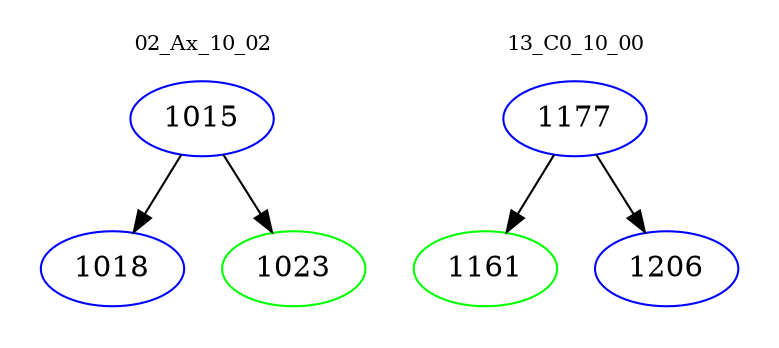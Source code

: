 digraph{
subgraph cluster_0 {
color = white
label = "02_Ax_10_02";
fontsize=10;
T0_1015 [label="1015", color="blue"]
T0_1015 -> T0_1018 [color="black"]
T0_1018 [label="1018", color="blue"]
T0_1015 -> T0_1023 [color="black"]
T0_1023 [label="1023", color="green"]
}
subgraph cluster_1 {
color = white
label = "13_C0_10_00";
fontsize=10;
T1_1177 [label="1177", color="blue"]
T1_1177 -> T1_1161 [color="black"]
T1_1161 [label="1161", color="green"]
T1_1177 -> T1_1206 [color="black"]
T1_1206 [label="1206", color="blue"]
}
}
